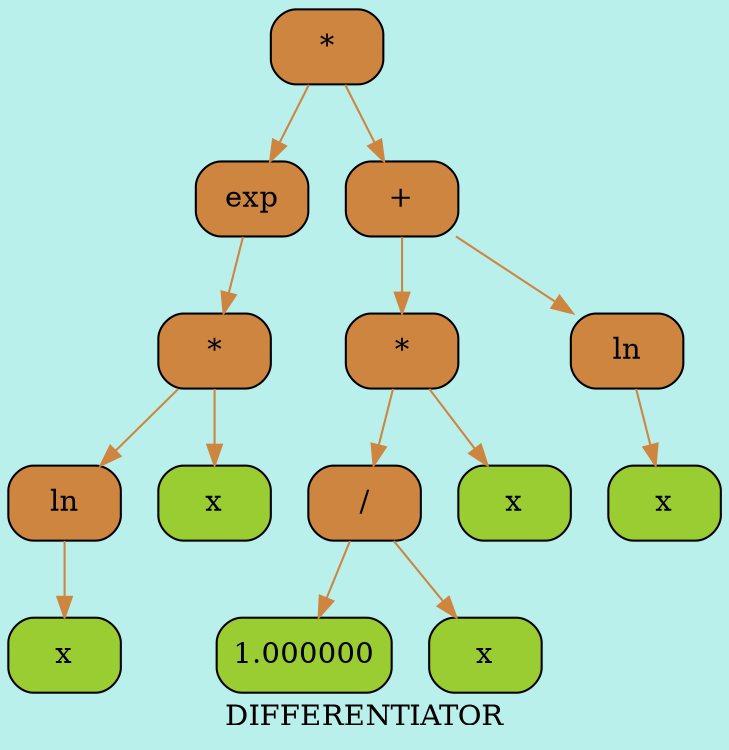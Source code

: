 digraph DIFFERENTIATOR{
label = < DIFFERENTIATOR >;
bgcolor = "#BAF0EC";
node [shape = record ];
edge [style = filled ];
 0 [shape = Mrecord, style = filled, fillcolor = Peru, label = "*" ];
 1 [shape = Mrecord, style = filled, fillcolor = Peru, label = "exp" ];
 2 [shape = Mrecord, style = filled, fillcolor = Peru, label = "*" ];
 3 [shape = Mrecord, style = filled, fillcolor = Peru, label = "ln" ];
 4 [shape = Mrecord, style = filled, fillcolor = YellowGreen, label = "x" ];
 5 [shape = Mrecord, style = filled, fillcolor = YellowGreen, label = "x" ];
 6 [shape = Mrecord, style = filled, fillcolor = Peru, label = "+" ];
 7 [shape = Mrecord, style = filled, fillcolor = Peru, label = "*" ];
 8 [shape = Mrecord, style = filled, fillcolor = Peru, label = "/" ];
 9 [shape = Mrecord, style = filled, fillcolor = YellowGreen, label = "1.000000" ];
 10 [shape = Mrecord, style = filled, fillcolor = YellowGreen, label = "x" ];
 11 [shape = Mrecord, style = filled, fillcolor = YellowGreen, label = "x" ];
 12 [shape = Mrecord, style = filled, fillcolor = Peru, label = "ln" ];
 13 [shape = Mrecord, style = filled, fillcolor = YellowGreen, label = "x" ];
0 -> 1[ color = Peru ];
1 -> 2[ color = Peru ];
2 -> 3[ color = Peru ];
3 -> 4[ color = Peru ];
2 -> 5[ color = Peru ];
0 -> 6[ color = Peru ];
6 -> 7[ color = Peru ];
7 -> 8[ color = Peru ];
8 -> 9[ color = Peru ];
8 -> 10[ color = Peru ];
7 -> 11[ color = Peru ];
6 -> 12[ color = Peru ];
12 -> 13[ color = Peru ];
}